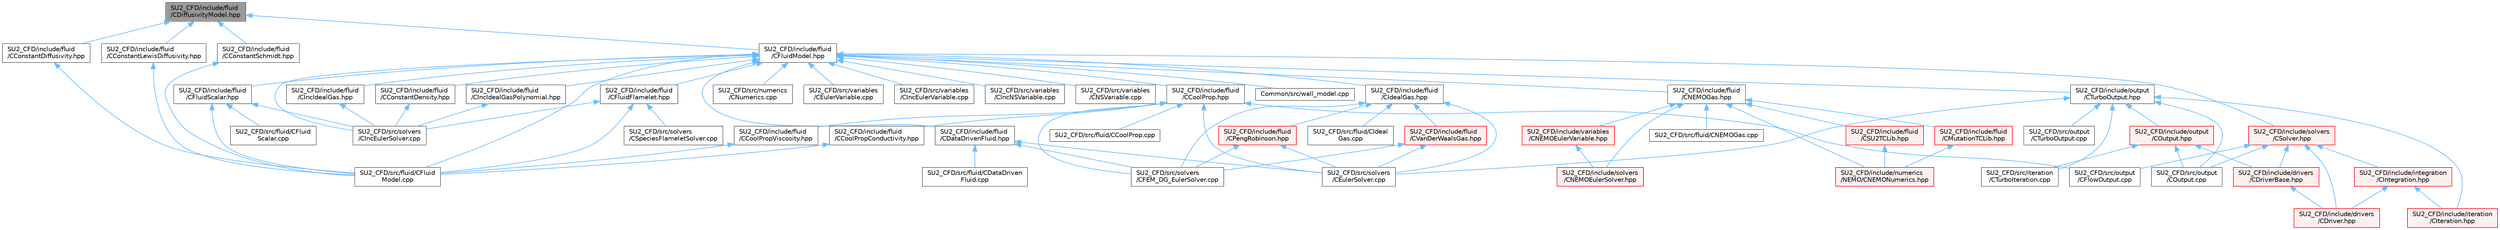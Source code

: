 digraph "SU2_CFD/include/fluid/CDiffusivityModel.hpp"
{
 // LATEX_PDF_SIZE
  bgcolor="transparent";
  edge [fontname=Helvetica,fontsize=10,labelfontname=Helvetica,labelfontsize=10];
  node [fontname=Helvetica,fontsize=10,shape=box,height=0.2,width=0.4];
  Node1 [id="Node000001",label="SU2_CFD/include/fluid\l/CDiffusivityModel.hpp",height=0.2,width=0.4,color="gray40", fillcolor="grey60", style="filled", fontcolor="black",tooltip="Interface class for defining mass diffusivity models."];
  Node1 -> Node2 [id="edge1_Node000001_Node000002",dir="back",color="steelblue1",style="solid",tooltip=" "];
  Node2 [id="Node000002",label="SU2_CFD/include/fluid\l/CConstantDiffusivity.hpp",height=0.2,width=0.4,color="grey40", fillcolor="white", style="filled",URL="$CConstantDiffusivity_8hpp.html",tooltip="Defines constant mass diffusivity."];
  Node2 -> Node3 [id="edge2_Node000002_Node000003",dir="back",color="steelblue1",style="solid",tooltip=" "];
  Node3 [id="Node000003",label="SU2_CFD/src/fluid/CFluid\lModel.cpp",height=0.2,width=0.4,color="grey40", fillcolor="white", style="filled",URL="$CFluidModel_8cpp.html",tooltip="Source of the fluid model base class containing thermo-physical subroutines."];
  Node1 -> Node4 [id="edge3_Node000001_Node000004",dir="back",color="steelblue1",style="solid",tooltip=" "];
  Node4 [id="Node000004",label="SU2_CFD/include/fluid\l/CConstantLewisDiffusivity.hpp",height=0.2,width=0.4,color="grey40", fillcolor="white", style="filled",URL="$CConstantLewisDiffusivity_8hpp.html",tooltip="Defines Constant Lewis mass diffusivity."];
  Node4 -> Node3 [id="edge4_Node000004_Node000003",dir="back",color="steelblue1",style="solid",tooltip=" "];
  Node1 -> Node5 [id="edge5_Node000001_Node000005",dir="back",color="steelblue1",style="solid",tooltip=" "];
  Node5 [id="Node000005",label="SU2_CFD/include/fluid\l/CConstantSchmidt.hpp",height=0.2,width=0.4,color="grey40", fillcolor="white", style="filled",URL="$CConstantSchmidt_8hpp.html",tooltip="Defines a mass diffusivity model with constant Schmidt numbers."];
  Node5 -> Node3 [id="edge6_Node000005_Node000003",dir="back",color="steelblue1",style="solid",tooltip=" "];
  Node1 -> Node6 [id="edge7_Node000001_Node000006",dir="back",color="steelblue1",style="solid",tooltip=" "];
  Node6 [id="Node000006",label="SU2_CFD/include/fluid\l/CFluidModel.hpp",height=0.2,width=0.4,color="grey40", fillcolor="white", style="filled",URL="$CFluidModel_8hpp.html",tooltip="Defines the main fluid model class for thermophysical properties."];
  Node6 -> Node7 [id="edge8_Node000006_Node000007",dir="back",color="steelblue1",style="solid",tooltip=" "];
  Node7 [id="Node000007",label="Common/src/wall_model.cpp",height=0.2,width=0.4,color="grey40", fillcolor="white", style="filled",URL="$wall__model_8cpp.html",tooltip="File, which contains the implementation for the wall model functions for large eddy simulations."];
  Node6 -> Node8 [id="edge9_Node000006_Node000008",dir="back",color="steelblue1",style="solid",tooltip=" "];
  Node8 [id="Node000008",label="SU2_CFD/include/fluid\l/CConstantDensity.hpp",height=0.2,width=0.4,color="grey40", fillcolor="white", style="filled",URL="$CConstantDensity_8hpp.html",tooltip="Defines the incompressible constant density model."];
  Node8 -> Node9 [id="edge10_Node000008_Node000009",dir="back",color="steelblue1",style="solid",tooltip=" "];
  Node9 [id="Node000009",label="SU2_CFD/src/solvers\l/CIncEulerSolver.cpp",height=0.2,width=0.4,color="grey40", fillcolor="white", style="filled",URL="$CIncEulerSolver_8cpp.html",tooltip="Main subroutines for solving incompressible flow (Euler, Navier-Stokes, etc.)."];
  Node6 -> Node10 [id="edge11_Node000006_Node000010",dir="back",color="steelblue1",style="solid",tooltip=" "];
  Node10 [id="Node000010",label="SU2_CFD/include/fluid\l/CCoolProp.hpp",height=0.2,width=0.4,color="grey40", fillcolor="white", style="filled",URL="$CCoolProp_8hpp.html",tooltip="Defines the state-of-the-art fluid model from CoolProp library."];
  Node10 -> Node11 [id="edge12_Node000010_Node000011",dir="back",color="steelblue1",style="solid",tooltip=" "];
  Node11 [id="Node000011",label="SU2_CFD/include/fluid\l/CCoolPropConductivity.hpp",height=0.2,width=0.4,color="grey40", fillcolor="white", style="filled",URL="$CCoolPropConductivity_8hpp.html",tooltip="Defines laminar thermal conductivity model from CoolProp."];
  Node11 -> Node3 [id="edge13_Node000011_Node000003",dir="back",color="steelblue1",style="solid",tooltip=" "];
  Node10 -> Node12 [id="edge14_Node000010_Node000012",dir="back",color="steelblue1",style="solid",tooltip=" "];
  Node12 [id="Node000012",label="SU2_CFD/include/fluid\l/CCoolPropViscosity.hpp",height=0.2,width=0.4,color="grey40", fillcolor="white", style="filled",URL="$CCoolPropViscosity_8hpp.html",tooltip="Defines CoolPropviscosity model."];
  Node12 -> Node3 [id="edge15_Node000012_Node000003",dir="back",color="steelblue1",style="solid",tooltip=" "];
  Node10 -> Node13 [id="edge16_Node000010_Node000013",dir="back",color="steelblue1",style="solid",tooltip=" "];
  Node13 [id="Node000013",label="SU2_CFD/src/fluid/CCoolProp.cpp",height=0.2,width=0.4,color="grey40", fillcolor="white", style="filled",URL="$CCoolProp_8cpp.html",tooltip="Source of the fluid model from CoolProp."];
  Node10 -> Node14 [id="edge17_Node000010_Node000014",dir="back",color="steelblue1",style="solid",tooltip=" "];
  Node14 [id="Node000014",label="SU2_CFD/src/output\l/CFlowOutput.cpp",height=0.2,width=0.4,color="grey40", fillcolor="white", style="filled",URL="$CFlowOutput_8cpp.html",tooltip="Common functions for flow output."];
  Node10 -> Node15 [id="edge18_Node000010_Node000015",dir="back",color="steelblue1",style="solid",tooltip=" "];
  Node15 [id="Node000015",label="SU2_CFD/src/solvers\l/CEulerSolver.cpp",height=0.2,width=0.4,color="grey40", fillcolor="white", style="filled",URL="$CEulerSolver_8cpp.html",tooltip="Main subroutines for solving Finite-Volume Euler flow problems."];
  Node10 -> Node16 [id="edge19_Node000010_Node000016",dir="back",color="steelblue1",style="solid",tooltip=" "];
  Node16 [id="Node000016",label="SU2_CFD/src/solvers\l/CFEM_DG_EulerSolver.cpp",height=0.2,width=0.4,color="grey40", fillcolor="white", style="filled",URL="$CFEM__DG__EulerSolver_8cpp.html",tooltip="Main subroutines for solving finite element Euler flow problems."];
  Node6 -> Node17 [id="edge20_Node000006_Node000017",dir="back",color="steelblue1",style="solid",tooltip=" "];
  Node17 [id="Node000017",label="SU2_CFD/include/fluid\l/CDataDrivenFluid.hpp",height=0.2,width=0.4,color="grey40", fillcolor="white", style="filled",URL="$CDataDrivenFluid_8hpp.html",tooltip="Defines a template fluid model class using multilayer perceptrons for theromodynamic state definition..."];
  Node17 -> Node18 [id="edge21_Node000017_Node000018",dir="back",color="steelblue1",style="solid",tooltip=" "];
  Node18 [id="Node000018",label="SU2_CFD/src/fluid/CDataDriven\lFluid.cpp",height=0.2,width=0.4,color="grey40", fillcolor="white", style="filled",URL="$CDataDrivenFluid_8cpp.html",tooltip="Source of the data-driven fluid model class."];
  Node17 -> Node15 [id="edge22_Node000017_Node000015",dir="back",color="steelblue1",style="solid",tooltip=" "];
  Node17 -> Node16 [id="edge23_Node000017_Node000016",dir="back",color="steelblue1",style="solid",tooltip=" "];
  Node6 -> Node19 [id="edge24_Node000006_Node000019",dir="back",color="steelblue1",style="solid",tooltip=" "];
  Node19 [id="Node000019",label="SU2_CFD/include/fluid\l/CFluidFlamelet.hpp",height=0.2,width=0.4,color="grey40", fillcolor="white", style="filled",URL="$CFluidFlamelet_8hpp.html",tooltip="Defines the flamelet fluid model."];
  Node19 -> Node3 [id="edge25_Node000019_Node000003",dir="back",color="steelblue1",style="solid",tooltip=" "];
  Node19 -> Node9 [id="edge26_Node000019_Node000009",dir="back",color="steelblue1",style="solid",tooltip=" "];
  Node19 -> Node20 [id="edge27_Node000019_Node000020",dir="back",color="steelblue1",style="solid",tooltip=" "];
  Node20 [id="Node000020",label="SU2_CFD/src/solvers\l/CSpeciesFlameletSolver.cpp",height=0.2,width=0.4,color="grey40", fillcolor="white", style="filled",URL="$CSpeciesFlameletSolver_8cpp.html",tooltip="Main subroutines of CSpeciesFlameletSolver class."];
  Node6 -> Node21 [id="edge28_Node000006_Node000021",dir="back",color="steelblue1",style="solid",tooltip=" "];
  Node21 [id="Node000021",label="SU2_CFD/include/fluid\l/CFluidScalar.hpp",height=0.2,width=0.4,color="grey40", fillcolor="white", style="filled",URL="$CFluidScalar_8hpp.html",tooltip="Defines the multicomponent incompressible Ideal Gas model for mixtures."];
  Node21 -> Node3 [id="edge29_Node000021_Node000003",dir="back",color="steelblue1",style="solid",tooltip=" "];
  Node21 -> Node22 [id="edge30_Node000021_Node000022",dir="back",color="steelblue1",style="solid",tooltip=" "];
  Node22 [id="Node000022",label="SU2_CFD/src/fluid/CFluid\lScalar.cpp",height=0.2,width=0.4,color="grey40", fillcolor="white", style="filled",URL="$CFluidScalar_8cpp.html",tooltip="Defines the multicomponent incompressible Ideal Gas model for mixtures."];
  Node21 -> Node9 [id="edge31_Node000021_Node000009",dir="back",color="steelblue1",style="solid",tooltip=" "];
  Node6 -> Node23 [id="edge32_Node000006_Node000023",dir="back",color="steelblue1",style="solid",tooltip=" "];
  Node23 [id="Node000023",label="SU2_CFD/include/fluid\l/CIdealGas.hpp",height=0.2,width=0.4,color="grey40", fillcolor="white", style="filled",URL="$CIdealGas_8hpp.html",tooltip="Defines the ideal gas model."];
  Node23 -> Node24 [id="edge33_Node000023_Node000024",dir="back",color="steelblue1",style="solid",tooltip=" "];
  Node24 [id="Node000024",label="SU2_CFD/include/fluid\l/CPengRobinson.hpp",height=0.2,width=0.4,color="red", fillcolor="#FFF0F0", style="filled",URL="$CPengRobinson_8hpp.html",tooltip="Defines the Peng-Robinson model."];
  Node24 -> Node15 [id="edge34_Node000024_Node000015",dir="back",color="steelblue1",style="solid",tooltip=" "];
  Node24 -> Node16 [id="edge35_Node000024_Node000016",dir="back",color="steelblue1",style="solid",tooltip=" "];
  Node23 -> Node26 [id="edge36_Node000023_Node000026",dir="back",color="steelblue1",style="solid",tooltip=" "];
  Node26 [id="Node000026",label="SU2_CFD/include/fluid\l/CVanDerWaalsGas.hpp",height=0.2,width=0.4,color="red", fillcolor="#FFF0F0", style="filled",URL="$CVanDerWaalsGas_8hpp.html",tooltip="Declaration of the Polytropic Van der Waals model."];
  Node26 -> Node15 [id="edge37_Node000026_Node000015",dir="back",color="steelblue1",style="solid",tooltip=" "];
  Node26 -> Node16 [id="edge38_Node000026_Node000016",dir="back",color="steelblue1",style="solid",tooltip=" "];
  Node23 -> Node28 [id="edge39_Node000023_Node000028",dir="back",color="steelblue1",style="solid",tooltip=" "];
  Node28 [id="Node000028",label="SU2_CFD/src/fluid/CIdeal\lGas.cpp",height=0.2,width=0.4,color="grey40", fillcolor="white", style="filled",URL="$CIdealGas_8cpp.html",tooltip="Source of the ideal gas model."];
  Node23 -> Node15 [id="edge40_Node000023_Node000015",dir="back",color="steelblue1",style="solid",tooltip=" "];
  Node23 -> Node16 [id="edge41_Node000023_Node000016",dir="back",color="steelblue1",style="solid",tooltip=" "];
  Node6 -> Node29 [id="edge42_Node000006_Node000029",dir="back",color="steelblue1",style="solid",tooltip=" "];
  Node29 [id="Node000029",label="SU2_CFD/include/fluid\l/CIncIdealGas.hpp",height=0.2,width=0.4,color="grey40", fillcolor="white", style="filled",URL="$CIncIdealGas_8hpp.html",tooltip="Defines the incompressible Ideal Gas model."];
  Node29 -> Node9 [id="edge43_Node000029_Node000009",dir="back",color="steelblue1",style="solid",tooltip=" "];
  Node6 -> Node30 [id="edge44_Node000006_Node000030",dir="back",color="steelblue1",style="solid",tooltip=" "];
  Node30 [id="Node000030",label="SU2_CFD/include/fluid\l/CIncIdealGasPolynomial.hpp",height=0.2,width=0.4,color="grey40", fillcolor="white", style="filled",URL="$CIncIdealGasPolynomial_8hpp.html",tooltip="Defines the incompressible Ideal Gas model with polynomial Cp."];
  Node30 -> Node9 [id="edge45_Node000030_Node000009",dir="back",color="steelblue1",style="solid",tooltip=" "];
  Node6 -> Node31 [id="edge46_Node000006_Node000031",dir="back",color="steelblue1",style="solid",tooltip=" "];
  Node31 [id="Node000031",label="SU2_CFD/include/fluid\l/CNEMOGas.hpp",height=0.2,width=0.4,color="grey40", fillcolor="white", style="filled",URL="$CNEMOGas_8hpp.html",tooltip="Defines the nonequilibrium gas model."];
  Node31 -> Node32 [id="edge47_Node000031_Node000032",dir="back",color="steelblue1",style="solid",tooltip=" "];
  Node32 [id="Node000032",label="SU2_CFD/include/fluid\l/CMutationTCLib.hpp",height=0.2,width=0.4,color="red", fillcolor="#FFF0F0", style="filled",URL="$CMutationTCLib_8hpp.html",tooltip="Defines the class for the link to Mutation++ ThermoChemistry library."];
  Node32 -> Node33 [id="edge48_Node000032_Node000033",dir="back",color="steelblue1",style="solid",tooltip=" "];
  Node33 [id="Node000033",label="SU2_CFD/include/numerics\l/NEMO/CNEMONumerics.hpp",height=0.2,width=0.4,color="red", fillcolor="#FFF0F0", style="filled",URL="$CNEMONumerics_8hpp.html",tooltip="Base class template NEMO numerics."];
  Node31 -> Node49 [id="edge49_Node000031_Node000049",dir="back",color="steelblue1",style="solid",tooltip=" "];
  Node49 [id="Node000049",label="SU2_CFD/include/fluid\l/CSU2TCLib.hpp",height=0.2,width=0.4,color="red", fillcolor="#FFF0F0", style="filled",URL="$CSU2TCLib_8hpp.html",tooltip="Defines the classes for different user defined ThermoChemistry libraries."];
  Node49 -> Node33 [id="edge50_Node000049_Node000033",dir="back",color="steelblue1",style="solid",tooltip=" "];
  Node31 -> Node33 [id="edge51_Node000031_Node000033",dir="back",color="steelblue1",style="solid",tooltip=" "];
  Node31 -> Node51 [id="edge52_Node000031_Node000051",dir="back",color="steelblue1",style="solid",tooltip=" "];
  Node51 [id="Node000051",label="SU2_CFD/include/solvers\l/CNEMOEulerSolver.hpp",height=0.2,width=0.4,color="red", fillcolor="#FFF0F0", style="filled",URL="$CNEMOEulerSolver_8hpp.html",tooltip="Headers of the CNEMOEulerSolver class."];
  Node31 -> Node55 [id="edge53_Node000031_Node000055",dir="back",color="steelblue1",style="solid",tooltip=" "];
  Node55 [id="Node000055",label="SU2_CFD/include/variables\l/CNEMOEulerVariable.hpp",height=0.2,width=0.4,color="red", fillcolor="#FFF0F0", style="filled",URL="$CNEMOEulerVariable_8hpp.html",tooltip="Class for defining the variables of the compressible NEMO Euler solver."];
  Node55 -> Node51 [id="edge54_Node000055_Node000051",dir="back",color="steelblue1",style="solid",tooltip=" "];
  Node31 -> Node77 [id="edge55_Node000031_Node000077",dir="back",color="steelblue1",style="solid",tooltip=" "];
  Node77 [id="Node000077",label="SU2_CFD/src/fluid/CNEMOGas.cpp",height=0.2,width=0.4,color="grey40", fillcolor="white", style="filled",URL="$CNEMOGas_8cpp.html",tooltip="Source of the nonequilibrium gas model."];
  Node6 -> Node78 [id="edge56_Node000006_Node000078",dir="back",color="steelblue1",style="solid",tooltip=" "];
  Node78 [id="Node000078",label="SU2_CFD/include/output\l/CTurboOutput.hpp",height=0.2,width=0.4,color="grey40", fillcolor="white", style="filled",URL="$CTurboOutput_8hpp.html",tooltip="Headers of the Turbomachinery Performance class."];
  Node78 -> Node79 [id="edge57_Node000078_Node000079",dir="back",color="steelblue1",style="solid",tooltip=" "];
  Node79 [id="Node000079",label="SU2_CFD/include/iteration\l/CIteration.hpp",height=0.2,width=0.4,color="red", fillcolor="#FFF0F0", style="filled",URL="$CIteration_8hpp.html",tooltip="Headers of the iteration classes used by SU2_CFD. Each CIteration class represents an available physi..."];
  Node78 -> Node105 [id="edge58_Node000078_Node000105",dir="back",color="steelblue1",style="solid",tooltip=" "];
  Node105 [id="Node000105",label="SU2_CFD/include/output\l/COutput.hpp",height=0.2,width=0.4,color="red", fillcolor="#FFF0F0", style="filled",URL="$COutput_8hpp.html",tooltip="Headers of the output class."];
  Node105 -> Node108 [id="edge59_Node000105_Node000108",dir="back",color="steelblue1",style="solid",tooltip=" "];
  Node108 [id="Node000108",label="SU2_CFD/include/drivers\l/CDriverBase.hpp",height=0.2,width=0.4,color="red", fillcolor="#FFF0F0", style="filled",URL="$CDriverBase_8hpp.html",tooltip="Base class for all drivers."];
  Node108 -> Node109 [id="edge60_Node000108_Node000109",dir="back",color="steelblue1",style="solid",tooltip=" "];
  Node109 [id="Node000109",label="SU2_CFD/include/drivers\l/CDriver.hpp",height=0.2,width=0.4,color="red", fillcolor="#FFF0F0", style="filled",URL="$CDriver_8hpp.html",tooltip="Headers of the main subroutines for driving single or multi-zone problems. The subroutines and functi..."];
  Node105 -> Node98 [id="edge61_Node000105_Node000098",dir="back",color="steelblue1",style="solid",tooltip=" "];
  Node98 [id="Node000098",label="SU2_CFD/src/iteration\l/CTurboIteration.cpp",height=0.2,width=0.4,color="grey40", fillcolor="white", style="filled",URL="$CTurboIteration_8cpp.html",tooltip="Main subroutines used by SU2_CFD."];
  Node105 -> Node157 [id="edge62_Node000105_Node000157",dir="back",color="steelblue1",style="solid",tooltip=" "];
  Node157 [id="Node000157",label="SU2_CFD/src/output\l/COutput.cpp",height=0.2,width=0.4,color="grey40", fillcolor="white", style="filled",URL="$COutput_8cpp.html",tooltip="Main subroutines for output solver information."];
  Node78 -> Node98 [id="edge63_Node000078_Node000098",dir="back",color="steelblue1",style="solid",tooltip=" "];
  Node78 -> Node157 [id="edge64_Node000078_Node000157",dir="back",color="steelblue1",style="solid",tooltip=" "];
  Node78 -> Node158 [id="edge65_Node000078_Node000158",dir="back",color="steelblue1",style="solid",tooltip=" "];
  Node158 [id="Node000158",label="SU2_CFD/src/output\l/CTurboOutput.cpp",height=0.2,width=0.4,color="grey40", fillcolor="white", style="filled",URL="$CTurboOutput_8cpp.html",tooltip="Source of the Turbomachinery Performance class."];
  Node78 -> Node15 [id="edge66_Node000078_Node000015",dir="back",color="steelblue1",style="solid",tooltip=" "];
  Node6 -> Node159 [id="edge67_Node000006_Node000159",dir="back",color="steelblue1",style="solid",tooltip=" "];
  Node159 [id="Node000159",label="SU2_CFD/include/solvers\l/CSolver.hpp",height=0.2,width=0.4,color="red", fillcolor="#FFF0F0", style="filled",URL="$CSolver_8hpp.html",tooltip="Headers of the CSolver class which is inherited by all of the other solvers."];
  Node159 -> Node109 [id="edge68_Node000159_Node000109",dir="back",color="steelblue1",style="solid",tooltip=" "];
  Node159 -> Node108 [id="edge69_Node000159_Node000108",dir="back",color="steelblue1",style="solid",tooltip=" "];
  Node159 -> Node160 [id="edge70_Node000159_Node000160",dir="back",color="steelblue1",style="solid",tooltip=" "];
  Node160 [id="Node000160",label="SU2_CFD/include/integration\l/CIntegration.hpp",height=0.2,width=0.4,color="red", fillcolor="#FFF0F0", style="filled",URL="$CIntegration_8hpp.html",tooltip="Declaration of the main routines to orchestrate space and time integration."];
  Node160 -> Node109 [id="edge71_Node000160_Node000109",dir="back",color="steelblue1",style="solid",tooltip=" "];
  Node160 -> Node79 [id="edge72_Node000160_Node000079",dir="back",color="steelblue1",style="solid",tooltip=" "];
  Node159 -> Node14 [id="edge73_Node000159_Node000014",dir="back",color="steelblue1",style="solid",tooltip=" "];
  Node159 -> Node157 [id="edge74_Node000159_Node000157",dir="back",color="steelblue1",style="solid",tooltip=" "];
  Node6 -> Node3 [id="edge75_Node000006_Node000003",dir="back",color="steelblue1",style="solid",tooltip=" "];
  Node6 -> Node223 [id="edge76_Node000006_Node000223",dir="back",color="steelblue1",style="solid",tooltip=" "];
  Node223 [id="Node000223",label="SU2_CFD/src/numerics\l/CNumerics.cpp",height=0.2,width=0.4,color="grey40", fillcolor="white", style="filled",URL="$CNumerics_8cpp.html",tooltip="Implementation of the base for all numerics classes. Contains methods for common tasks,..."];
  Node6 -> Node9 [id="edge77_Node000006_Node000009",dir="back",color="steelblue1",style="solid",tooltip=" "];
  Node6 -> Node224 [id="edge78_Node000006_Node000224",dir="back",color="steelblue1",style="solid",tooltip=" "];
  Node224 [id="Node000224",label="SU2_CFD/src/variables\l/CEulerVariable.cpp",height=0.2,width=0.4,color="grey40", fillcolor="white", style="filled",URL="$CEulerVariable_8cpp.html",tooltip="Definition of the solution fields."];
  Node6 -> Node225 [id="edge79_Node000006_Node000225",dir="back",color="steelblue1",style="solid",tooltip=" "];
  Node225 [id="Node000225",label="SU2_CFD/src/variables\l/CIncEulerVariable.cpp",height=0.2,width=0.4,color="grey40", fillcolor="white", style="filled",URL="$CIncEulerVariable_8cpp.html",tooltip="Definition of the variable classes for incompressible flow."];
  Node6 -> Node226 [id="edge80_Node000006_Node000226",dir="back",color="steelblue1",style="solid",tooltip=" "];
  Node226 [id="Node000226",label="SU2_CFD/src/variables\l/CIncNSVariable.cpp",height=0.2,width=0.4,color="grey40", fillcolor="white", style="filled",URL="$CIncNSVariable_8cpp.html",tooltip="Definition of the variable classes for incompressible flow."];
  Node6 -> Node227 [id="edge81_Node000006_Node000227",dir="back",color="steelblue1",style="solid",tooltip=" "];
  Node227 [id="Node000227",label="SU2_CFD/src/variables\l/CNSVariable.cpp",height=0.2,width=0.4,color="grey40", fillcolor="white", style="filled",URL="$CNSVariable_8cpp.html",tooltip="Definition of the solution fields."];
}
